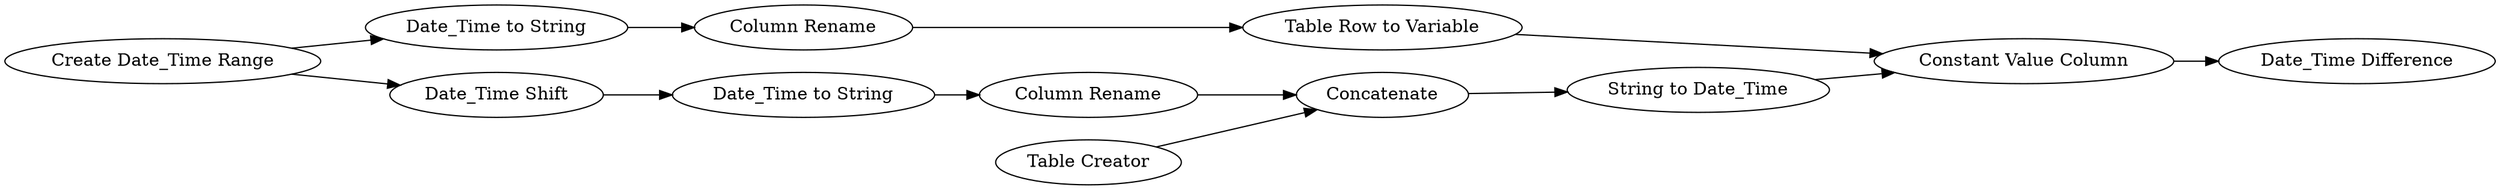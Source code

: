 digraph {
	6 -> 16
	11 -> 12
	18 -> 14
	8 -> 9
	1 -> 11
	9 -> 11
	12 -> 14
	10 -> 8
	6 -> 10
	17 -> 18
	14 -> 13
	16 -> 17
	16 [label="Date_Time to String"]
	14 [label="Constant Value Column"]
	13 [label="Date_Time Difference"]
	1 [label="Table Creator"]
	9 [label="Column Rename"]
	11 [label=Concatenate]
	18 [label="Table Row to Variable"]
	6 [label="Create Date_Time Range"]
	8 [label="Date_Time to String"]
	12 [label="String to Date_Time"]
	17 [label="Column Rename"]
	10 [label="Date_Time Shift"]
	rankdir=LR
}
